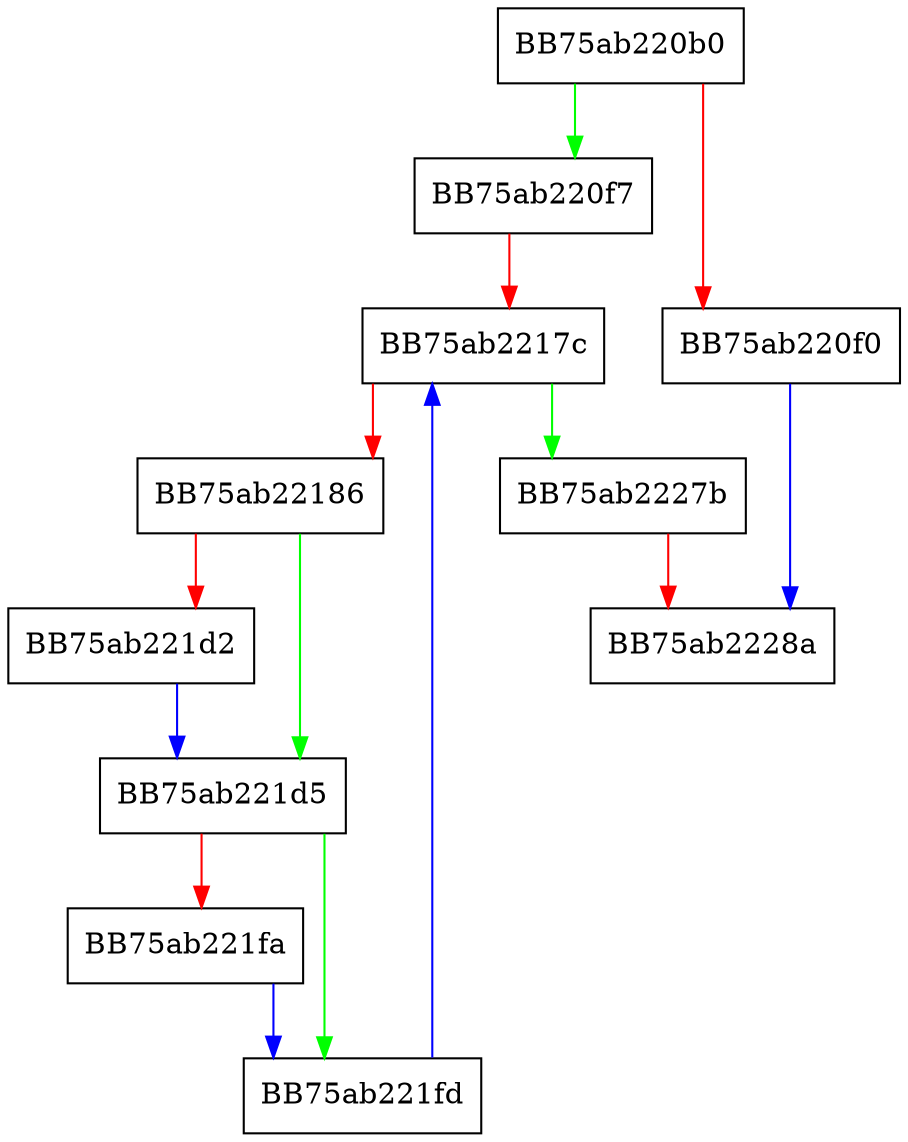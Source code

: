 digraph RollingQueueQueryNamespaced {
  node [shape="box"];
  graph [splines=ortho];
  BB75ab220b0 -> BB75ab220f7 [color="green"];
  BB75ab220b0 -> BB75ab220f0 [color="red"];
  BB75ab220f0 -> BB75ab2228a [color="blue"];
  BB75ab220f7 -> BB75ab2217c [color="red"];
  BB75ab2217c -> BB75ab2227b [color="green"];
  BB75ab2217c -> BB75ab22186 [color="red"];
  BB75ab22186 -> BB75ab221d5 [color="green"];
  BB75ab22186 -> BB75ab221d2 [color="red"];
  BB75ab221d2 -> BB75ab221d5 [color="blue"];
  BB75ab221d5 -> BB75ab221fd [color="green"];
  BB75ab221d5 -> BB75ab221fa [color="red"];
  BB75ab221fa -> BB75ab221fd [color="blue"];
  BB75ab221fd -> BB75ab2217c [color="blue"];
  BB75ab2227b -> BB75ab2228a [color="red"];
}